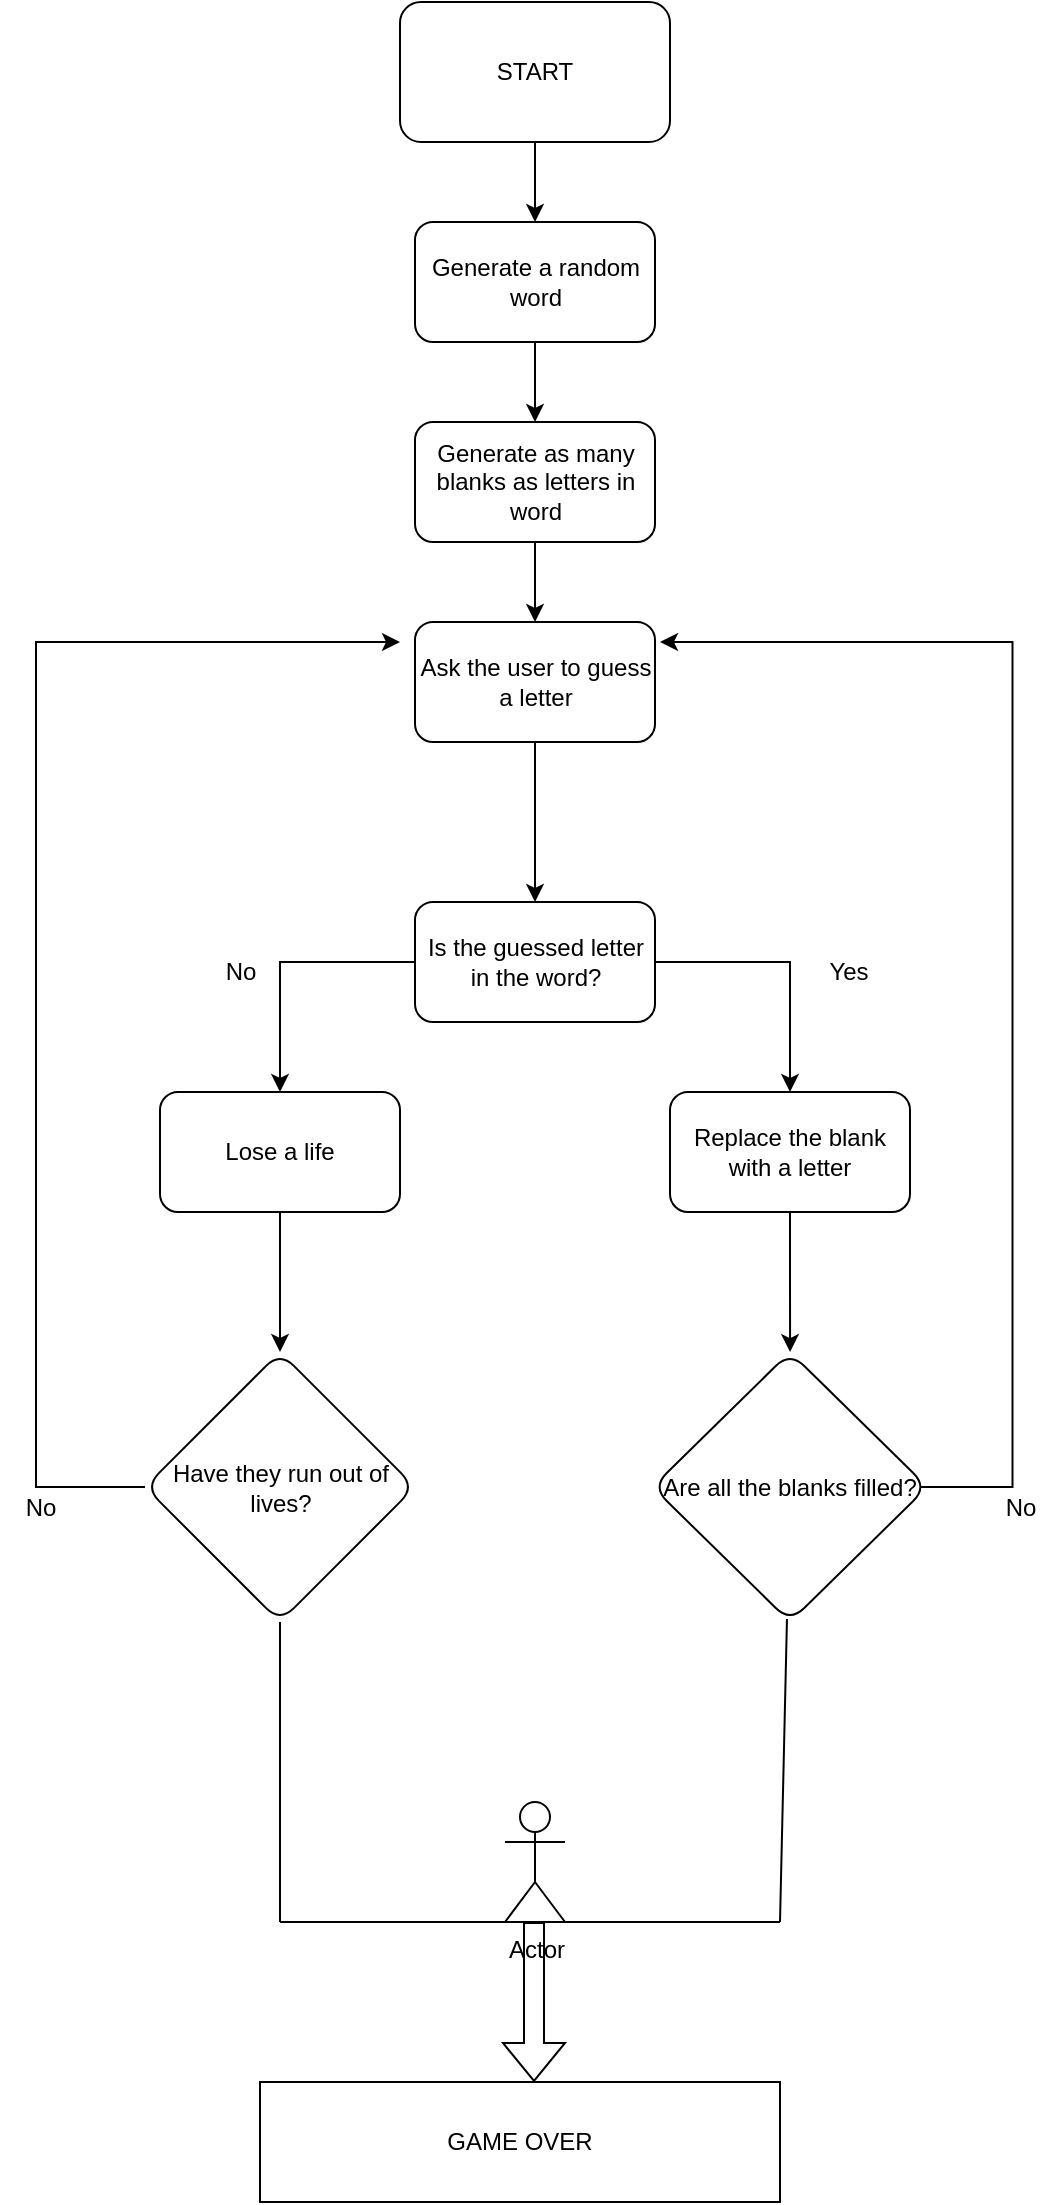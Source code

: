 <mxfile version="25.0.3">
  <diagram id="C5RBs43oDa-KdzZeNtuy" name="Page-1">
    <mxGraphModel dx="549" dy="317" grid="1" gridSize="10" guides="1" tooltips="1" connect="1" arrows="1" fold="1" page="1" pageScale="1" pageWidth="827" pageHeight="1169" math="0" shadow="0">
      <root>
        <mxCell id="WIyWlLk6GJQsqaUBKTNV-0" />
        <mxCell id="WIyWlLk6GJQsqaUBKTNV-1" parent="WIyWlLk6GJQsqaUBKTNV-0" />
        <mxCell id="08CXRnEZASxAXbB15fuh-3" value="" style="edgeStyle=orthogonalEdgeStyle;rounded=0;orthogonalLoop=1;jettySize=auto;html=1;" edge="1" parent="WIyWlLk6GJQsqaUBKTNV-1" source="WIyWlLk6GJQsqaUBKTNV-3" target="08CXRnEZASxAXbB15fuh-2">
          <mxGeometry relative="1" as="geometry" />
        </mxCell>
        <mxCell id="WIyWlLk6GJQsqaUBKTNV-3" value="START" style="rounded=1;whiteSpace=wrap;html=1;fontSize=12;glass=0;strokeWidth=1;shadow=0;" parent="WIyWlLk6GJQsqaUBKTNV-1" vertex="1">
          <mxGeometry x="210" y="40" width="135" height="70" as="geometry" />
        </mxCell>
        <mxCell id="08CXRnEZASxAXbB15fuh-5" value="" style="edgeStyle=orthogonalEdgeStyle;rounded=0;orthogonalLoop=1;jettySize=auto;html=1;" edge="1" parent="WIyWlLk6GJQsqaUBKTNV-1" source="08CXRnEZASxAXbB15fuh-2" target="08CXRnEZASxAXbB15fuh-4">
          <mxGeometry relative="1" as="geometry" />
        </mxCell>
        <mxCell id="08CXRnEZASxAXbB15fuh-2" value="Generate a random word" style="whiteSpace=wrap;html=1;rounded=1;glass=0;strokeWidth=1;shadow=0;" vertex="1" parent="WIyWlLk6GJQsqaUBKTNV-1">
          <mxGeometry x="217.5" y="150" width="120" height="60" as="geometry" />
        </mxCell>
        <mxCell id="08CXRnEZASxAXbB15fuh-7" value="" style="edgeStyle=orthogonalEdgeStyle;rounded=0;orthogonalLoop=1;jettySize=auto;html=1;" edge="1" parent="WIyWlLk6GJQsqaUBKTNV-1" source="08CXRnEZASxAXbB15fuh-4" target="08CXRnEZASxAXbB15fuh-6">
          <mxGeometry relative="1" as="geometry" />
        </mxCell>
        <mxCell id="08CXRnEZASxAXbB15fuh-4" value="Generate as many blanks as letters in word" style="whiteSpace=wrap;html=1;rounded=1;glass=0;strokeWidth=1;shadow=0;" vertex="1" parent="WIyWlLk6GJQsqaUBKTNV-1">
          <mxGeometry x="217.5" y="250" width="120" height="60" as="geometry" />
        </mxCell>
        <mxCell id="08CXRnEZASxAXbB15fuh-11" value="" style="edgeStyle=orthogonalEdgeStyle;rounded=0;orthogonalLoop=1;jettySize=auto;html=1;" edge="1" parent="WIyWlLk6GJQsqaUBKTNV-1" source="08CXRnEZASxAXbB15fuh-6" target="08CXRnEZASxAXbB15fuh-10">
          <mxGeometry relative="1" as="geometry" />
        </mxCell>
        <mxCell id="08CXRnEZASxAXbB15fuh-6" value="Ask the user to guess a letter" style="whiteSpace=wrap;html=1;rounded=1;glass=0;strokeWidth=1;shadow=0;" vertex="1" parent="WIyWlLk6GJQsqaUBKTNV-1">
          <mxGeometry x="217.5" y="350" width="120" height="60" as="geometry" />
        </mxCell>
        <mxCell id="08CXRnEZASxAXbB15fuh-13" value="" style="edgeStyle=orthogonalEdgeStyle;rounded=0;orthogonalLoop=1;jettySize=auto;html=1;" edge="1" parent="WIyWlLk6GJQsqaUBKTNV-1" source="08CXRnEZASxAXbB15fuh-10" target="08CXRnEZASxAXbB15fuh-12">
          <mxGeometry relative="1" as="geometry" />
        </mxCell>
        <mxCell id="08CXRnEZASxAXbB15fuh-15" value="" style="edgeStyle=orthogonalEdgeStyle;rounded=0;orthogonalLoop=1;jettySize=auto;html=1;" edge="1" parent="WIyWlLk6GJQsqaUBKTNV-1" source="08CXRnEZASxAXbB15fuh-10" target="08CXRnEZASxAXbB15fuh-14">
          <mxGeometry relative="1" as="geometry" />
        </mxCell>
        <mxCell id="08CXRnEZASxAXbB15fuh-10" value="Is the guessed letter in the word?" style="whiteSpace=wrap;html=1;rounded=1;glass=0;strokeWidth=1;shadow=0;" vertex="1" parent="WIyWlLk6GJQsqaUBKTNV-1">
          <mxGeometry x="217.5" y="490" width="120" height="60" as="geometry" />
        </mxCell>
        <mxCell id="08CXRnEZASxAXbB15fuh-25" value="" style="edgeStyle=orthogonalEdgeStyle;rounded=0;orthogonalLoop=1;jettySize=auto;html=1;fontFamily=Helvetica;fontSize=12;fontColor=default;" edge="1" parent="WIyWlLk6GJQsqaUBKTNV-1" source="08CXRnEZASxAXbB15fuh-12" target="08CXRnEZASxAXbB15fuh-24">
          <mxGeometry relative="1" as="geometry" />
        </mxCell>
        <mxCell id="08CXRnEZASxAXbB15fuh-12" value="Replace the blank with a letter" style="whiteSpace=wrap;html=1;rounded=1;glass=0;strokeWidth=1;shadow=0;" vertex="1" parent="WIyWlLk6GJQsqaUBKTNV-1">
          <mxGeometry x="345" y="585" width="120" height="60" as="geometry" />
        </mxCell>
        <mxCell id="08CXRnEZASxAXbB15fuh-27" value="" style="edgeStyle=orthogonalEdgeStyle;rounded=0;orthogonalLoop=1;jettySize=auto;html=1;fontFamily=Helvetica;fontSize=12;fontColor=default;" edge="1" parent="WIyWlLk6GJQsqaUBKTNV-1" source="08CXRnEZASxAXbB15fuh-14" target="08CXRnEZASxAXbB15fuh-26">
          <mxGeometry relative="1" as="geometry" />
        </mxCell>
        <mxCell id="08CXRnEZASxAXbB15fuh-14" value="Lose a life" style="whiteSpace=wrap;html=1;rounded=1;glass=0;strokeWidth=1;shadow=0;" vertex="1" parent="WIyWlLk6GJQsqaUBKTNV-1">
          <mxGeometry x="90" y="585" width="120" height="60" as="geometry" />
        </mxCell>
        <mxCell id="08CXRnEZASxAXbB15fuh-16" value="Yes" style="text;html=1;align=center;verticalAlign=middle;resizable=0;points=[];autosize=1;strokeColor=none;fillColor=none;" vertex="1" parent="WIyWlLk6GJQsqaUBKTNV-1">
          <mxGeometry x="414" y="510" width="40" height="30" as="geometry" />
        </mxCell>
        <mxCell id="08CXRnEZASxAXbB15fuh-17" value="&lt;div&gt;No&lt;/div&gt;" style="text;html=1;align=center;verticalAlign=middle;resizable=0;points=[];autosize=1;strokeColor=none;fillColor=none;" vertex="1" parent="WIyWlLk6GJQsqaUBKTNV-1">
          <mxGeometry x="110" y="510" width="40" height="30" as="geometry" />
        </mxCell>
        <mxCell id="08CXRnEZASxAXbB15fuh-29" value="" style="edgeStyle=orthogonalEdgeStyle;rounded=0;orthogonalLoop=1;jettySize=auto;html=1;fontFamily=Helvetica;fontSize=12;fontColor=default;" edge="1" parent="WIyWlLk6GJQsqaUBKTNV-1">
          <mxGeometry relative="1" as="geometry">
            <mxPoint x="390" y="782.5" as="sourcePoint" />
            <mxPoint x="340" y="360" as="targetPoint" />
            <Array as="points">
              <mxPoint x="516.25" y="783" />
            </Array>
          </mxGeometry>
        </mxCell>
        <mxCell id="08CXRnEZASxAXbB15fuh-24" value="Are all the blanks filled?" style="rhombus;whiteSpace=wrap;html=1;rounded=1;glass=0;strokeWidth=1;shadow=0;" vertex="1" parent="WIyWlLk6GJQsqaUBKTNV-1">
          <mxGeometry x="336.25" y="715" width="137.5" height="135" as="geometry" />
        </mxCell>
        <mxCell id="08CXRnEZASxAXbB15fuh-35" value="" style="edgeStyle=orthogonalEdgeStyle;rounded=0;orthogonalLoop=1;jettySize=auto;html=1;fontFamily=Helvetica;fontSize=12;fontColor=default;exitX=0;exitY=0.5;exitDx=0;exitDy=0;" edge="1" parent="WIyWlLk6GJQsqaUBKTNV-1" source="08CXRnEZASxAXbB15fuh-26">
          <mxGeometry relative="1" as="geometry">
            <mxPoint x="70" y="782.5" as="sourcePoint" />
            <mxPoint x="210" y="360" as="targetPoint" />
            <Array as="points">
              <mxPoint x="28" y="783" />
              <mxPoint x="28" y="360" />
            </Array>
          </mxGeometry>
        </mxCell>
        <mxCell id="08CXRnEZASxAXbB15fuh-26" value="Have they run out of lives?" style="rhombus;whiteSpace=wrap;html=1;rounded=1;glass=0;strokeWidth=1;shadow=0;" vertex="1" parent="WIyWlLk6GJQsqaUBKTNV-1">
          <mxGeometry x="82.5" y="715" width="135" height="135" as="geometry" />
        </mxCell>
        <mxCell id="08CXRnEZASxAXbB15fuh-40" value="No" style="text;html=1;align=center;verticalAlign=middle;resizable=0;points=[];autosize=1;strokeColor=none;fillColor=none;fontFamily=Helvetica;fontSize=12;fontColor=default;" vertex="1" parent="WIyWlLk6GJQsqaUBKTNV-1">
          <mxGeometry x="500" y="778" width="40" height="30" as="geometry" />
        </mxCell>
        <mxCell id="08CXRnEZASxAXbB15fuh-41" value="No" style="text;html=1;align=center;verticalAlign=middle;resizable=0;points=[];autosize=1;strokeColor=none;fillColor=none;fontFamily=Helvetica;fontSize=12;fontColor=default;" vertex="1" parent="WIyWlLk6GJQsqaUBKTNV-1">
          <mxGeometry x="10" y="778" width="40" height="30" as="geometry" />
        </mxCell>
        <mxCell id="08CXRnEZASxAXbB15fuh-51" value="" style="endArrow=none;html=1;rounded=0;fontFamily=Helvetica;fontSize=12;fontColor=default;" edge="1" parent="WIyWlLk6GJQsqaUBKTNV-1">
          <mxGeometry width="50" height="50" relative="1" as="geometry">
            <mxPoint x="150" y="1000" as="sourcePoint" />
            <mxPoint x="400" y="1000" as="targetPoint" />
          </mxGeometry>
        </mxCell>
        <mxCell id="08CXRnEZASxAXbB15fuh-53" value="" style="endArrow=none;html=1;rounded=0;fontFamily=Helvetica;fontSize=12;fontColor=default;" edge="1" parent="WIyWlLk6GJQsqaUBKTNV-1" source="08CXRnEZASxAXbB15fuh-24">
          <mxGeometry width="50" height="50" relative="1" as="geometry">
            <mxPoint x="270" y="1010" as="sourcePoint" />
            <mxPoint x="400" y="1000" as="targetPoint" />
          </mxGeometry>
        </mxCell>
        <mxCell id="08CXRnEZASxAXbB15fuh-54" value="" style="endArrow=none;html=1;rounded=0;fontFamily=Helvetica;fontSize=12;fontColor=default;entryX=0.5;entryY=1;entryDx=0;entryDy=0;" edge="1" parent="WIyWlLk6GJQsqaUBKTNV-1" target="08CXRnEZASxAXbB15fuh-26">
          <mxGeometry width="50" height="50" relative="1" as="geometry">
            <mxPoint x="150" y="1000" as="sourcePoint" />
            <mxPoint x="320" y="960" as="targetPoint" />
          </mxGeometry>
        </mxCell>
        <mxCell id="08CXRnEZASxAXbB15fuh-55" value="" style="shape=flexArrow;endArrow=classic;html=1;rounded=0;fontFamily=Helvetica;fontSize=12;fontColor=default;" edge="1" parent="WIyWlLk6GJQsqaUBKTNV-1">
          <mxGeometry width="50" height="50" relative="1" as="geometry">
            <mxPoint x="277" y="1000" as="sourcePoint" />
            <mxPoint x="277" y="1080" as="targetPoint" />
          </mxGeometry>
        </mxCell>
        <mxCell id="08CXRnEZASxAXbB15fuh-56" value="Actor" style="shape=umlActor;verticalLabelPosition=bottom;verticalAlign=top;html=1;outlineConnect=0;rounded=1;shadow=0;glass=0;strokeColor=default;strokeWidth=1;align=center;fontFamily=Helvetica;fontSize=12;fontColor=default;fillColor=default;" vertex="1" parent="WIyWlLk6GJQsqaUBKTNV-1">
          <mxGeometry x="262.5" y="940" width="30" height="60" as="geometry" />
        </mxCell>
        <mxCell id="08CXRnEZASxAXbB15fuh-58" value="GAME OVER" style="rounded=0;whiteSpace=wrap;html=1;shadow=0;glass=0;strokeColor=default;strokeWidth=1;align=center;verticalAlign=middle;fontFamily=Helvetica;fontSize=12;fontColor=default;fillColor=default;" vertex="1" parent="WIyWlLk6GJQsqaUBKTNV-1">
          <mxGeometry x="140" y="1080" width="260" height="60" as="geometry" />
        </mxCell>
      </root>
    </mxGraphModel>
  </diagram>
</mxfile>
